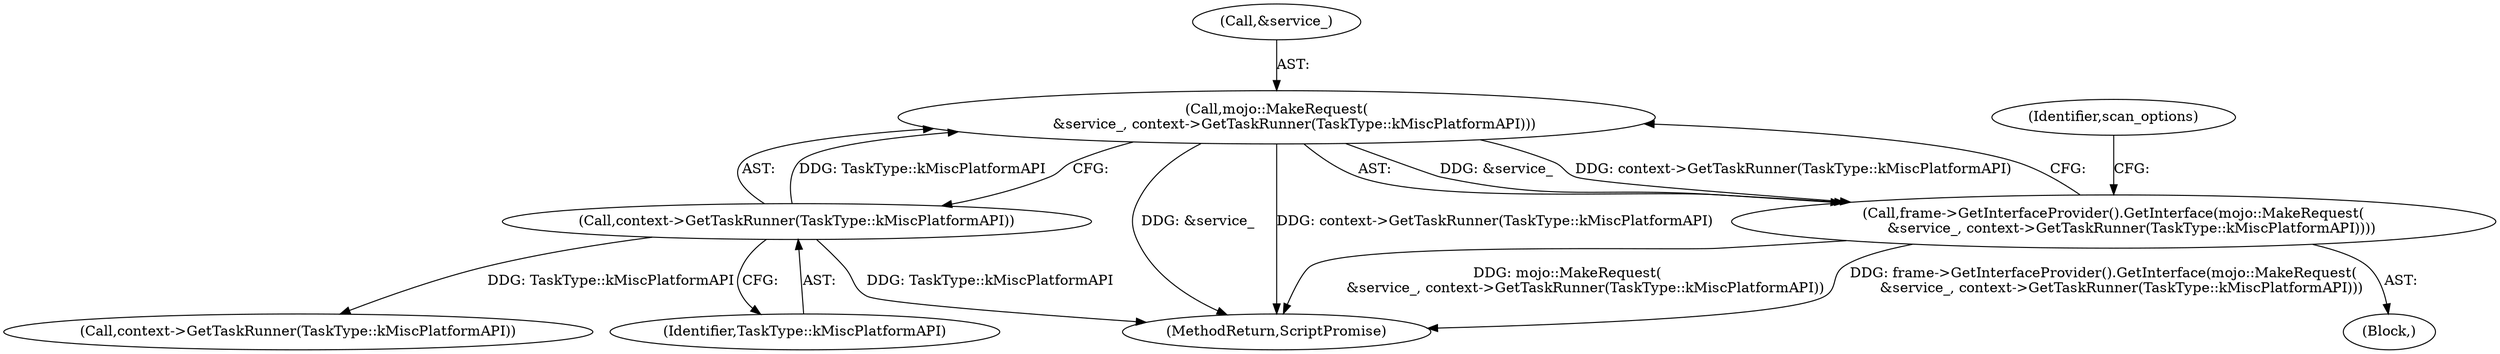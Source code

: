 digraph "1_Chrome_62154472bd2c43e1790dd1bd8a527c1db9118d88_5@del" {
"1000162" [label="(Call,mojo::MakeRequest(\n        &service_, context->GetTaskRunner(TaskType::kMiscPlatformAPI)))"];
"1000165" [label="(Call,context->GetTaskRunner(TaskType::kMiscPlatformAPI))"];
"1000161" [label="(Call,frame->GetInterfaceProvider().GetInterface(mojo::MakeRequest(\n        &service_, context->GetTaskRunner(TaskType::kMiscPlatformAPI))))"];
"1000169" [label="(Identifier,scan_options)"];
"1000203" [label="(Call,context->GetTaskRunner(TaskType::kMiscPlatformAPI))"];
"1000220" [label="(MethodReturn,ScriptPromise)"];
"1000163" [label="(Call,&service_)"];
"1000165" [label="(Call,context->GetTaskRunner(TaskType::kMiscPlatformAPI))"];
"1000166" [label="(Identifier,TaskType::kMiscPlatformAPI)"];
"1000162" [label="(Call,mojo::MakeRequest(\n        &service_, context->GetTaskRunner(TaskType::kMiscPlatformAPI)))"];
"1000161" [label="(Call,frame->GetInterfaceProvider().GetInterface(mojo::MakeRequest(\n        &service_, context->GetTaskRunner(TaskType::kMiscPlatformAPI))))"];
"1000160" [label="(Block,)"];
"1000162" -> "1000161"  [label="AST: "];
"1000162" -> "1000165"  [label="CFG: "];
"1000163" -> "1000162"  [label="AST: "];
"1000165" -> "1000162"  [label="AST: "];
"1000161" -> "1000162"  [label="CFG: "];
"1000162" -> "1000220"  [label="DDG: &service_"];
"1000162" -> "1000220"  [label="DDG: context->GetTaskRunner(TaskType::kMiscPlatformAPI)"];
"1000162" -> "1000161"  [label="DDG: &service_"];
"1000162" -> "1000161"  [label="DDG: context->GetTaskRunner(TaskType::kMiscPlatformAPI)"];
"1000165" -> "1000162"  [label="DDG: TaskType::kMiscPlatformAPI"];
"1000165" -> "1000166"  [label="CFG: "];
"1000166" -> "1000165"  [label="AST: "];
"1000165" -> "1000220"  [label="DDG: TaskType::kMiscPlatformAPI"];
"1000165" -> "1000203"  [label="DDG: TaskType::kMiscPlatformAPI"];
"1000161" -> "1000160"  [label="AST: "];
"1000169" -> "1000161"  [label="CFG: "];
"1000161" -> "1000220"  [label="DDG: mojo::MakeRequest(\n        &service_, context->GetTaskRunner(TaskType::kMiscPlatformAPI))"];
"1000161" -> "1000220"  [label="DDG: frame->GetInterfaceProvider().GetInterface(mojo::MakeRequest(\n        &service_, context->GetTaskRunner(TaskType::kMiscPlatformAPI)))"];
}
